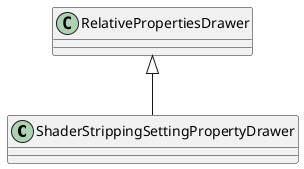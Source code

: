 @startuml
class ShaderStrippingSettingPropertyDrawer {
}
RelativePropertiesDrawer <|-- ShaderStrippingSettingPropertyDrawer
@enduml
